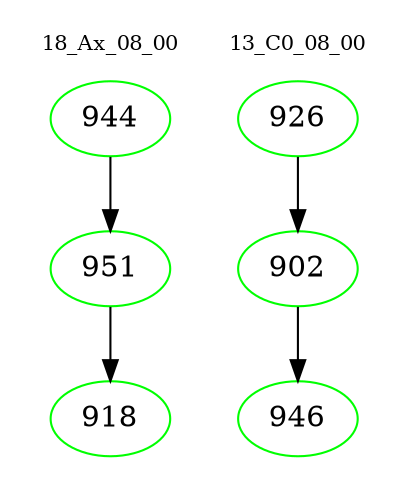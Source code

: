 digraph{
subgraph cluster_0 {
color = white
label = "18_Ax_08_00";
fontsize=10;
T0_944 [label="944", color="green"]
T0_944 -> T0_951 [color="black"]
T0_951 [label="951", color="green"]
T0_951 -> T0_918 [color="black"]
T0_918 [label="918", color="green"]
}
subgraph cluster_1 {
color = white
label = "13_C0_08_00";
fontsize=10;
T1_926 [label="926", color="green"]
T1_926 -> T1_902 [color="black"]
T1_902 [label="902", color="green"]
T1_902 -> T1_946 [color="black"]
T1_946 [label="946", color="green"]
}
}

